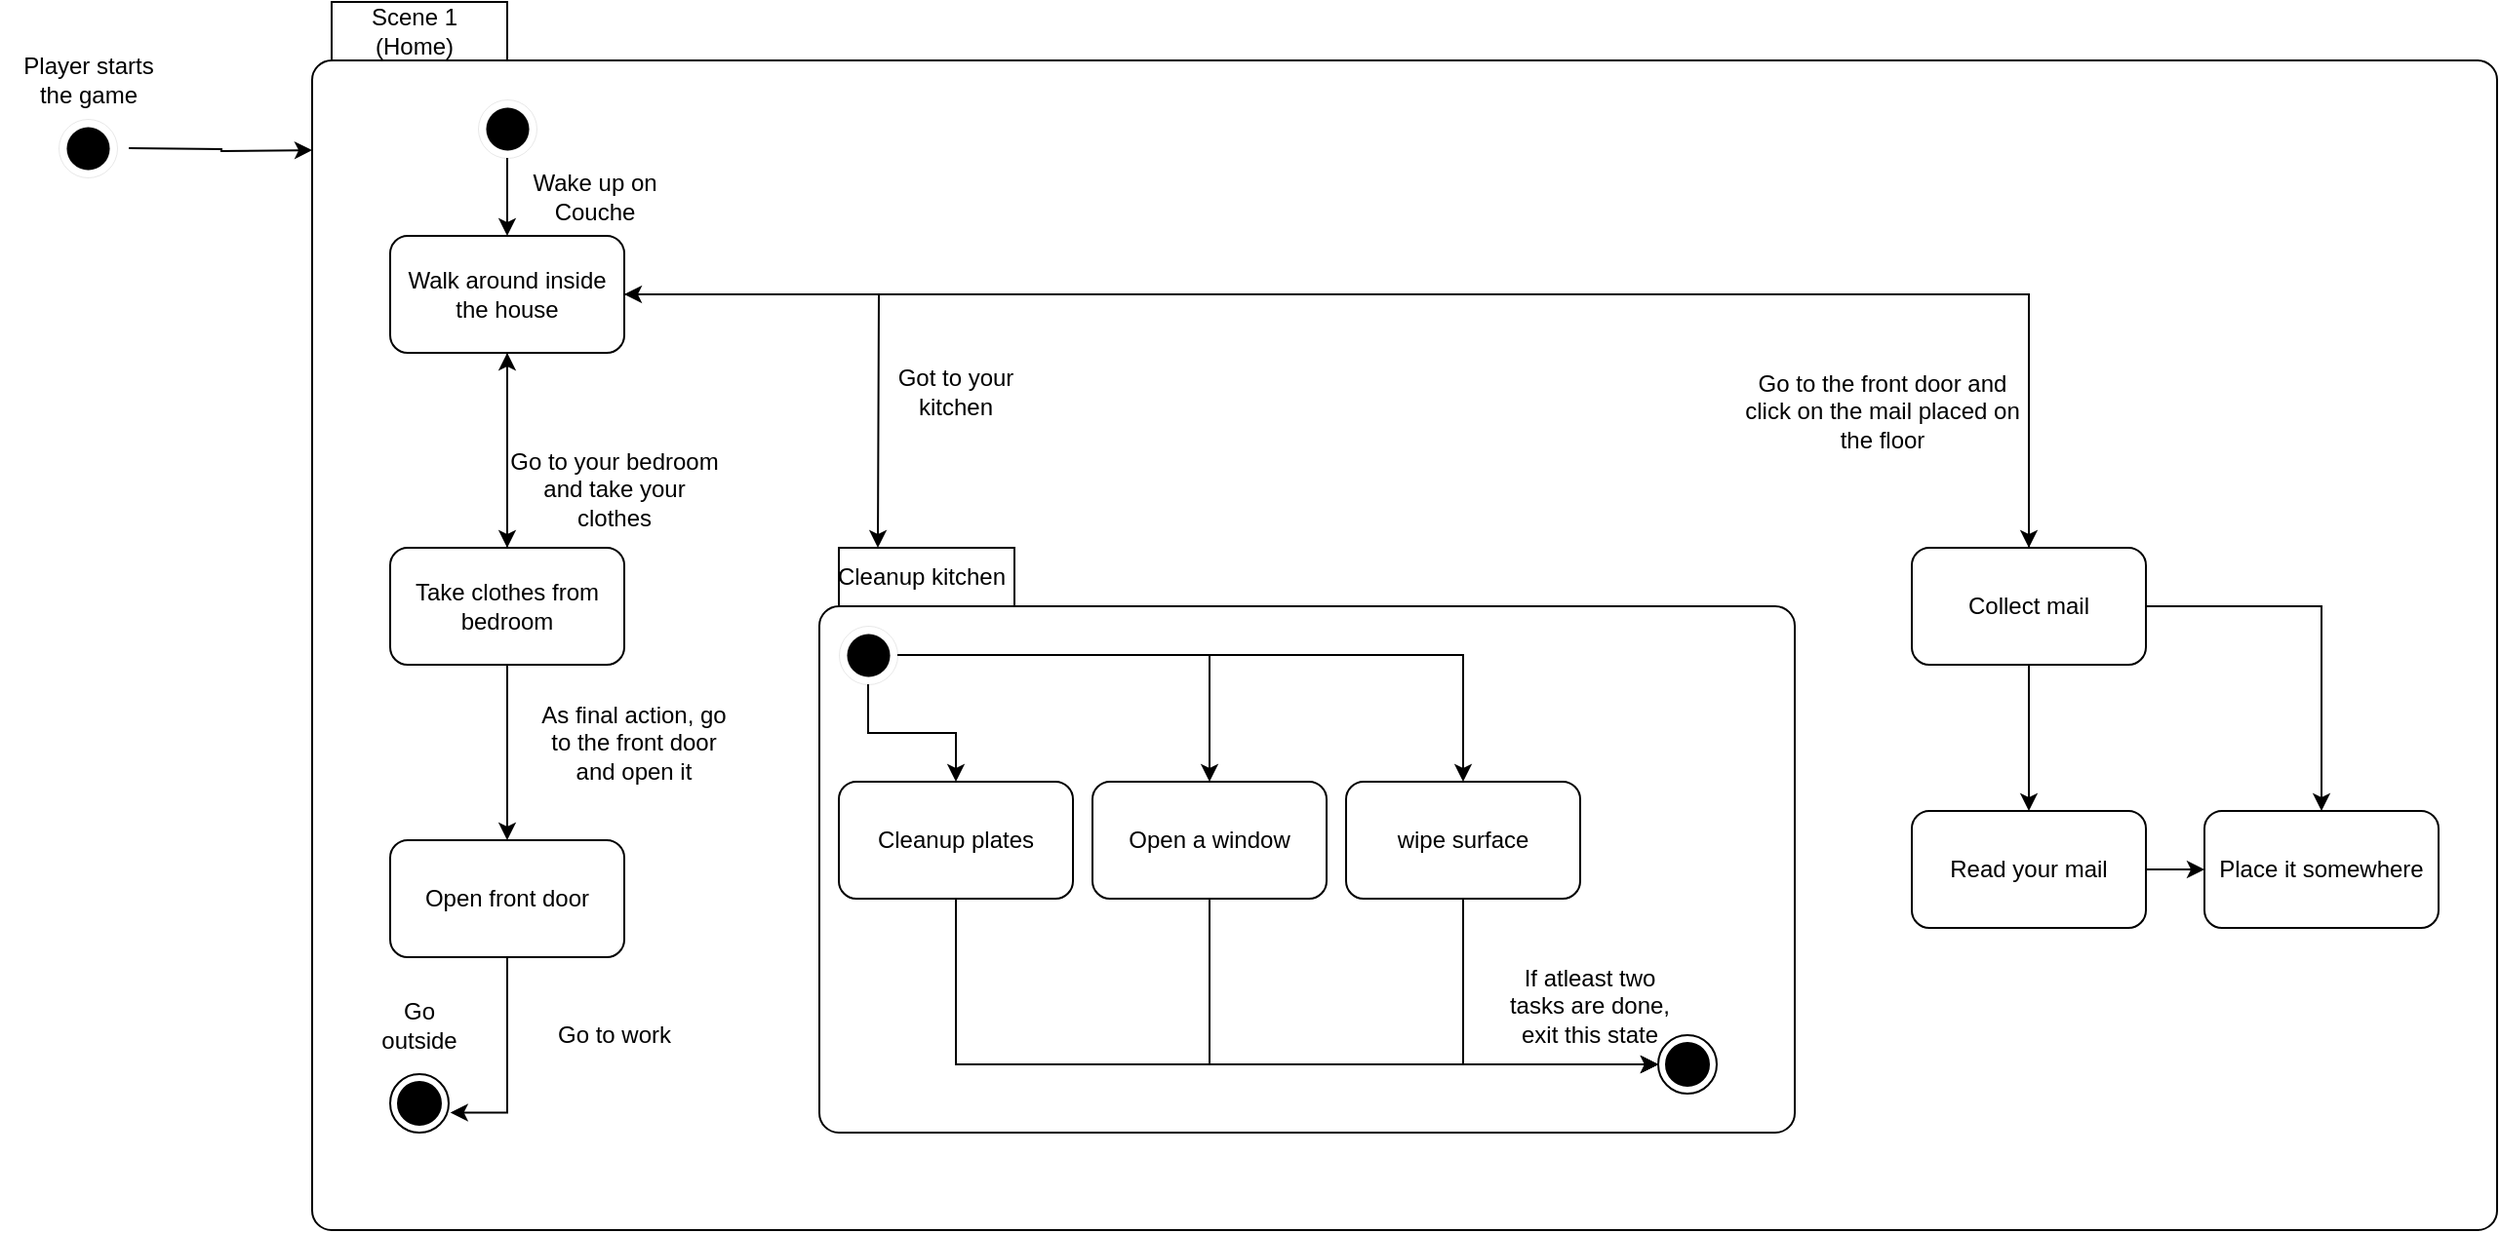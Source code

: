 <mxfile version="24.4.4" type="device">
  <diagram name="Seite-1" id="4A2YwwTTmII6rBf1Q2FR">
    <mxGraphModel dx="1672" dy="983" grid="1" gridSize="10" guides="1" tooltips="1" connect="1" arrows="1" fold="1" page="1" pageScale="1" pageWidth="827" pageHeight="1169" math="0" shadow="0">
      <root>
        <mxCell id="0" />
        <mxCell id="1" parent="0" />
        <mxCell id="6ftq6j65stskF8XGJ8QF-1" value="" style="ellipse;html=1;shape=endState;fillColor=strokeColor;strokeWidth=0;" parent="1" vertex="1">
          <mxGeometry x="60" y="170" width="30" height="30" as="geometry" />
        </mxCell>
        <mxCell id="6ftq6j65stskF8XGJ8QF-2" value="Player starts&lt;div&gt;the game&lt;/div&gt;" style="text;html=1;align=center;verticalAlign=middle;resizable=0;points=[];autosize=1;strokeColor=none;fillColor=none;" parent="1" vertex="1">
          <mxGeometry x="30" y="130" width="90" height="40" as="geometry" />
        </mxCell>
        <mxCell id="6ftq6j65stskF8XGJ8QF-3" value="Scene 1&lt;div&gt;(Home)&lt;/div&gt;" style="shape=folder;align=center;verticalAlign=middle;fontStyle=0;tabWidth=100;tabHeight=30;tabPosition=left;html=1;boundedLbl=1;labelInHeader=1;rounded=1;absoluteArcSize=1;arcSize=10;whiteSpace=wrap;" parent="1" vertex="1">
          <mxGeometry x="190" y="110" width="1120" height="630" as="geometry" />
        </mxCell>
        <mxCell id="6ftq6j65stskF8XGJ8QF-4" style="edgeStyle=orthogonalEdgeStyle;rounded=0;orthogonalLoop=1;jettySize=auto;html=1;" parent="1" edge="1">
          <mxGeometry relative="1" as="geometry">
            <mxPoint x="96.02" y="185.034" as="sourcePoint" />
            <mxPoint x="190" y="186" as="targetPoint" />
          </mxGeometry>
        </mxCell>
        <mxCell id="UIB05lLIntMKHFcyhaDu-1" value="" style="ellipse;html=1;shape=endState;fillColor=strokeColor;strokeWidth=0;" vertex="1" parent="1">
          <mxGeometry x="275" y="160" width="30" height="30" as="geometry" />
        </mxCell>
        <mxCell id="UIB05lLIntMKHFcyhaDu-8" style="edgeStyle=orthogonalEdgeStyle;rounded=0;orthogonalLoop=1;jettySize=auto;html=1;" edge="1" parent="1" source="UIB05lLIntMKHFcyhaDu-2" target="UIB05lLIntMKHFcyhaDu-5">
          <mxGeometry relative="1" as="geometry" />
        </mxCell>
        <mxCell id="UIB05lLIntMKHFcyhaDu-11" style="edgeStyle=orthogonalEdgeStyle;rounded=0;orthogonalLoop=1;jettySize=auto;html=1;" edge="1" parent="1" source="UIB05lLIntMKHFcyhaDu-2">
          <mxGeometry relative="1" as="geometry">
            <mxPoint x="480" y="390" as="targetPoint" />
          </mxGeometry>
        </mxCell>
        <mxCell id="UIB05lLIntMKHFcyhaDu-26" style="edgeStyle=orthogonalEdgeStyle;rounded=0;orthogonalLoop=1;jettySize=auto;html=1;" edge="1" parent="1" source="UIB05lLIntMKHFcyhaDu-2" target="UIB05lLIntMKHFcyhaDu-25">
          <mxGeometry relative="1" as="geometry" />
        </mxCell>
        <mxCell id="UIB05lLIntMKHFcyhaDu-2" value="Walk around inside the house" style="rounded=1;whiteSpace=wrap;html=1;" vertex="1" parent="1">
          <mxGeometry x="230" y="230" width="120" height="60" as="geometry" />
        </mxCell>
        <mxCell id="UIB05lLIntMKHFcyhaDu-3" style="edgeStyle=orthogonalEdgeStyle;rounded=0;orthogonalLoop=1;jettySize=auto;html=1;exitX=0.5;exitY=1;exitDx=0;exitDy=0;" edge="1" parent="1" source="UIB05lLIntMKHFcyhaDu-1">
          <mxGeometry relative="1" as="geometry">
            <mxPoint x="290.0" y="210" as="sourcePoint" />
            <mxPoint x="290.0" y="230" as="targetPoint" />
          </mxGeometry>
        </mxCell>
        <mxCell id="UIB05lLIntMKHFcyhaDu-4" value="Wake up on Couche" style="text;html=1;align=center;verticalAlign=middle;whiteSpace=wrap;rounded=0;" vertex="1" parent="1">
          <mxGeometry x="300" y="190" width="70" height="40" as="geometry" />
        </mxCell>
        <mxCell id="UIB05lLIntMKHFcyhaDu-34" style="edgeStyle=orthogonalEdgeStyle;rounded=0;orthogonalLoop=1;jettySize=auto;html=1;entryX=0.5;entryY=1;entryDx=0;entryDy=0;" edge="1" parent="1" source="UIB05lLIntMKHFcyhaDu-5" target="UIB05lLIntMKHFcyhaDu-2">
          <mxGeometry relative="1" as="geometry" />
        </mxCell>
        <mxCell id="UIB05lLIntMKHFcyhaDu-39" style="edgeStyle=orthogonalEdgeStyle;rounded=0;orthogonalLoop=1;jettySize=auto;html=1;" edge="1" parent="1" source="UIB05lLIntMKHFcyhaDu-5" target="UIB05lLIntMKHFcyhaDu-38">
          <mxGeometry relative="1" as="geometry" />
        </mxCell>
        <mxCell id="UIB05lLIntMKHFcyhaDu-5" value="Take clothes from bedroom" style="rounded=1;whiteSpace=wrap;html=1;" vertex="1" parent="1">
          <mxGeometry x="230" y="390" width="120" height="60" as="geometry" />
        </mxCell>
        <mxCell id="UIB05lLIntMKHFcyhaDu-6" value="" style="ellipse;html=1;shape=endState;fillColor=strokeColor;" vertex="1" parent="1">
          <mxGeometry x="230" y="660" width="30" height="30" as="geometry" />
        </mxCell>
        <mxCell id="UIB05lLIntMKHFcyhaDu-7" value="Go outside" style="text;html=1;align=center;verticalAlign=middle;whiteSpace=wrap;rounded=0;" vertex="1" parent="1">
          <mxGeometry x="215" y="620" width="60" height="30" as="geometry" />
        </mxCell>
        <mxCell id="UIB05lLIntMKHFcyhaDu-9" value="Go to your bedroom and take your clothes" style="text;html=1;align=center;verticalAlign=middle;whiteSpace=wrap;rounded=0;" vertex="1" parent="1">
          <mxGeometry x="290" y="340" width="110" height="40" as="geometry" />
        </mxCell>
        <mxCell id="UIB05lLIntMKHFcyhaDu-12" value="Cleanup kitchen" style="shape=folder;align=center;verticalAlign=middle;fontStyle=0;tabWidth=100;tabHeight=30;tabPosition=left;html=1;boundedLbl=1;labelInHeader=1;rounded=1;absoluteArcSize=1;arcSize=10;whiteSpace=wrap;" vertex="1" parent="1">
          <mxGeometry x="450" y="390" width="500" height="300" as="geometry" />
        </mxCell>
        <mxCell id="UIB05lLIntMKHFcyhaDu-15" style="edgeStyle=orthogonalEdgeStyle;rounded=0;orthogonalLoop=1;jettySize=auto;html=1;entryX=0.5;entryY=0;entryDx=0;entryDy=0;" edge="1" parent="1" source="UIB05lLIntMKHFcyhaDu-13" target="UIB05lLIntMKHFcyhaDu-14">
          <mxGeometry relative="1" as="geometry" />
        </mxCell>
        <mxCell id="UIB05lLIntMKHFcyhaDu-17" style="edgeStyle=orthogonalEdgeStyle;rounded=0;orthogonalLoop=1;jettySize=auto;html=1;" edge="1" parent="1" source="UIB05lLIntMKHFcyhaDu-13" target="UIB05lLIntMKHFcyhaDu-16">
          <mxGeometry relative="1" as="geometry" />
        </mxCell>
        <mxCell id="UIB05lLIntMKHFcyhaDu-19" style="edgeStyle=orthogonalEdgeStyle;rounded=0;orthogonalLoop=1;jettySize=auto;html=1;" edge="1" parent="1" source="UIB05lLIntMKHFcyhaDu-13" target="UIB05lLIntMKHFcyhaDu-18">
          <mxGeometry relative="1" as="geometry" />
        </mxCell>
        <mxCell id="UIB05lLIntMKHFcyhaDu-13" value="" style="ellipse;html=1;shape=endState;fillColor=strokeColor;strokeWidth=0;" vertex="1" parent="1">
          <mxGeometry x="460" y="430" width="30" height="30" as="geometry" />
        </mxCell>
        <mxCell id="UIB05lLIntMKHFcyhaDu-21" style="edgeStyle=orthogonalEdgeStyle;rounded=0;orthogonalLoop=1;jettySize=auto;html=1;entryX=0;entryY=0.5;entryDx=0;entryDy=0;" edge="1" parent="1" source="UIB05lLIntMKHFcyhaDu-14" target="UIB05lLIntMKHFcyhaDu-20">
          <mxGeometry relative="1" as="geometry">
            <Array as="points">
              <mxPoint x="520" y="655" />
            </Array>
          </mxGeometry>
        </mxCell>
        <mxCell id="UIB05lLIntMKHFcyhaDu-14" value="Cleanup plates" style="rounded=1;whiteSpace=wrap;html=1;" vertex="1" parent="1">
          <mxGeometry x="460" y="510" width="120" height="60" as="geometry" />
        </mxCell>
        <mxCell id="UIB05lLIntMKHFcyhaDu-22" style="edgeStyle=orthogonalEdgeStyle;rounded=0;orthogonalLoop=1;jettySize=auto;html=1;entryX=0;entryY=0.5;entryDx=0;entryDy=0;" edge="1" parent="1" source="UIB05lLIntMKHFcyhaDu-16" target="UIB05lLIntMKHFcyhaDu-20">
          <mxGeometry relative="1" as="geometry">
            <Array as="points">
              <mxPoint x="650" y="655" />
            </Array>
          </mxGeometry>
        </mxCell>
        <mxCell id="UIB05lLIntMKHFcyhaDu-16" value="Open a window" style="rounded=1;whiteSpace=wrap;html=1;" vertex="1" parent="1">
          <mxGeometry x="590" y="510" width="120" height="60" as="geometry" />
        </mxCell>
        <mxCell id="UIB05lLIntMKHFcyhaDu-23" style="edgeStyle=orthogonalEdgeStyle;rounded=0;orthogonalLoop=1;jettySize=auto;html=1;entryX=0;entryY=0.5;entryDx=0;entryDy=0;" edge="1" parent="1" source="UIB05lLIntMKHFcyhaDu-18" target="UIB05lLIntMKHFcyhaDu-20">
          <mxGeometry relative="1" as="geometry">
            <Array as="points">
              <mxPoint x="780" y="655" />
            </Array>
          </mxGeometry>
        </mxCell>
        <mxCell id="UIB05lLIntMKHFcyhaDu-18" value="wipe surface" style="rounded=1;whiteSpace=wrap;html=1;" vertex="1" parent="1">
          <mxGeometry x="720" y="510" width="120" height="60" as="geometry" />
        </mxCell>
        <mxCell id="UIB05lLIntMKHFcyhaDu-20" value="" style="ellipse;html=1;shape=endState;fillColor=strokeColor;" vertex="1" parent="1">
          <mxGeometry x="880" y="640" width="30" height="30" as="geometry" />
        </mxCell>
        <mxCell id="UIB05lLIntMKHFcyhaDu-24" value="If atleast two tasks are done, exit this state" style="text;html=1;align=center;verticalAlign=middle;whiteSpace=wrap;rounded=0;" vertex="1" parent="1">
          <mxGeometry x="800" y="600" width="90" height="50" as="geometry" />
        </mxCell>
        <mxCell id="UIB05lLIntMKHFcyhaDu-31" style="edgeStyle=orthogonalEdgeStyle;rounded=0;orthogonalLoop=1;jettySize=auto;html=1;" edge="1" parent="1" source="UIB05lLIntMKHFcyhaDu-25" target="UIB05lLIntMKHFcyhaDu-27">
          <mxGeometry relative="1" as="geometry" />
        </mxCell>
        <mxCell id="UIB05lLIntMKHFcyhaDu-33" style="edgeStyle=orthogonalEdgeStyle;rounded=0;orthogonalLoop=1;jettySize=auto;html=1;" edge="1" parent="1" source="UIB05lLIntMKHFcyhaDu-25" target="UIB05lLIntMKHFcyhaDu-30">
          <mxGeometry relative="1" as="geometry" />
        </mxCell>
        <mxCell id="UIB05lLIntMKHFcyhaDu-35" style="edgeStyle=orthogonalEdgeStyle;rounded=0;orthogonalLoop=1;jettySize=auto;html=1;entryX=1;entryY=0.5;entryDx=0;entryDy=0;" edge="1" parent="1" source="UIB05lLIntMKHFcyhaDu-25" target="UIB05lLIntMKHFcyhaDu-2">
          <mxGeometry relative="1" as="geometry">
            <Array as="points">
              <mxPoint x="1070" y="260" />
            </Array>
          </mxGeometry>
        </mxCell>
        <mxCell id="UIB05lLIntMKHFcyhaDu-25" value="Collect mail" style="rounded=1;whiteSpace=wrap;html=1;" vertex="1" parent="1">
          <mxGeometry x="1010" y="390" width="120" height="60" as="geometry" />
        </mxCell>
        <mxCell id="UIB05lLIntMKHFcyhaDu-32" style="edgeStyle=orthogonalEdgeStyle;rounded=0;orthogonalLoop=1;jettySize=auto;html=1;entryX=0;entryY=0.5;entryDx=0;entryDy=0;" edge="1" parent="1" source="UIB05lLIntMKHFcyhaDu-27" target="UIB05lLIntMKHFcyhaDu-30">
          <mxGeometry relative="1" as="geometry" />
        </mxCell>
        <mxCell id="UIB05lLIntMKHFcyhaDu-27" value="Read your mail" style="rounded=1;whiteSpace=wrap;html=1;" vertex="1" parent="1">
          <mxGeometry x="1010" y="525" width="120" height="60" as="geometry" />
        </mxCell>
        <mxCell id="UIB05lLIntMKHFcyhaDu-28" value="Got to your kitchen" style="text;html=1;align=center;verticalAlign=middle;whiteSpace=wrap;rounded=0;" vertex="1" parent="1">
          <mxGeometry x="485" y="290" width="70" height="40" as="geometry" />
        </mxCell>
        <mxCell id="UIB05lLIntMKHFcyhaDu-29" value="Go to the front door and click on the mail placed on the floor" style="text;html=1;align=center;verticalAlign=middle;whiteSpace=wrap;rounded=0;" vertex="1" parent="1">
          <mxGeometry x="920" y="290" width="150" height="60" as="geometry" />
        </mxCell>
        <mxCell id="UIB05lLIntMKHFcyhaDu-30" value="Place it somewhere" style="rounded=1;whiteSpace=wrap;html=1;" vertex="1" parent="1">
          <mxGeometry x="1160" y="525" width="120" height="60" as="geometry" />
        </mxCell>
        <mxCell id="UIB05lLIntMKHFcyhaDu-37" value="As final action, go to the front door and open it" style="text;html=1;align=center;verticalAlign=middle;whiteSpace=wrap;rounded=0;" vertex="1" parent="1">
          <mxGeometry x="300" y="470" width="110" height="40" as="geometry" />
        </mxCell>
        <mxCell id="UIB05lLIntMKHFcyhaDu-38" value="Open front door" style="rounded=1;whiteSpace=wrap;html=1;" vertex="1" parent="1">
          <mxGeometry x="230" y="540" width="120" height="60" as="geometry" />
        </mxCell>
        <mxCell id="UIB05lLIntMKHFcyhaDu-40" style="edgeStyle=orthogonalEdgeStyle;rounded=0;orthogonalLoop=1;jettySize=auto;html=1;entryX=1.029;entryY=0.657;entryDx=0;entryDy=0;entryPerimeter=0;" edge="1" parent="1" source="UIB05lLIntMKHFcyhaDu-38" target="UIB05lLIntMKHFcyhaDu-6">
          <mxGeometry relative="1" as="geometry" />
        </mxCell>
        <mxCell id="UIB05lLIntMKHFcyhaDu-41" value="Go to work" style="text;html=1;align=center;verticalAlign=middle;whiteSpace=wrap;rounded=0;" vertex="1" parent="1">
          <mxGeometry x="290" y="620" width="110" height="40" as="geometry" />
        </mxCell>
      </root>
    </mxGraphModel>
  </diagram>
</mxfile>
